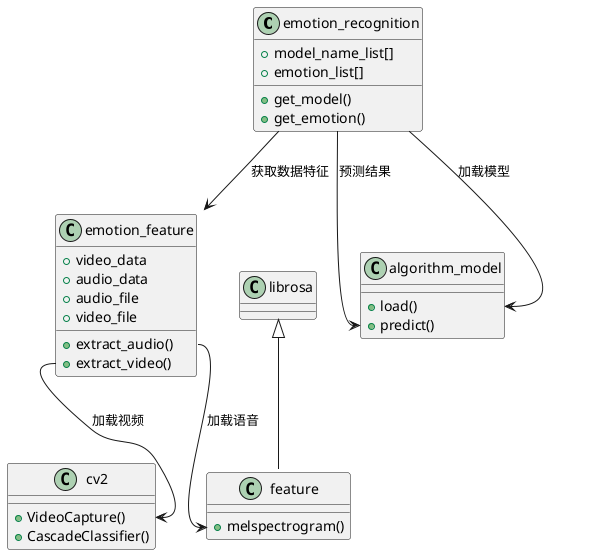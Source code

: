 @startuml

class emotion_recognition {


+ model_name_list[]
+ emotion_list[]
+ get_model()
+ get_emotion()
}


class emotion_feature {
+ video_data
+ audio_data
+ audio_file
+ video_file
+ extract_audio()
+ extract_video()
}
class algorithm_model{
+ load()
+ predict()
}
class cv2{
+ VideoCapture()
+ CascadeClassifier()
}




class feature{
+ melspectrogram()

}

class librosa{
}

librosa<|--feature
emotion_feature::extract_video --> cv2::VideoCapture:加载视频
emotion_feature::extract_audio--> feature::melspectrogram:加载语音

emotion_recognition --> algorithm_model::load :加载模型
emotion_recognition --> algorithm_model::predict:预测结果

emotion_recognition --> emotion_feature : 获取数据特征




@enduml